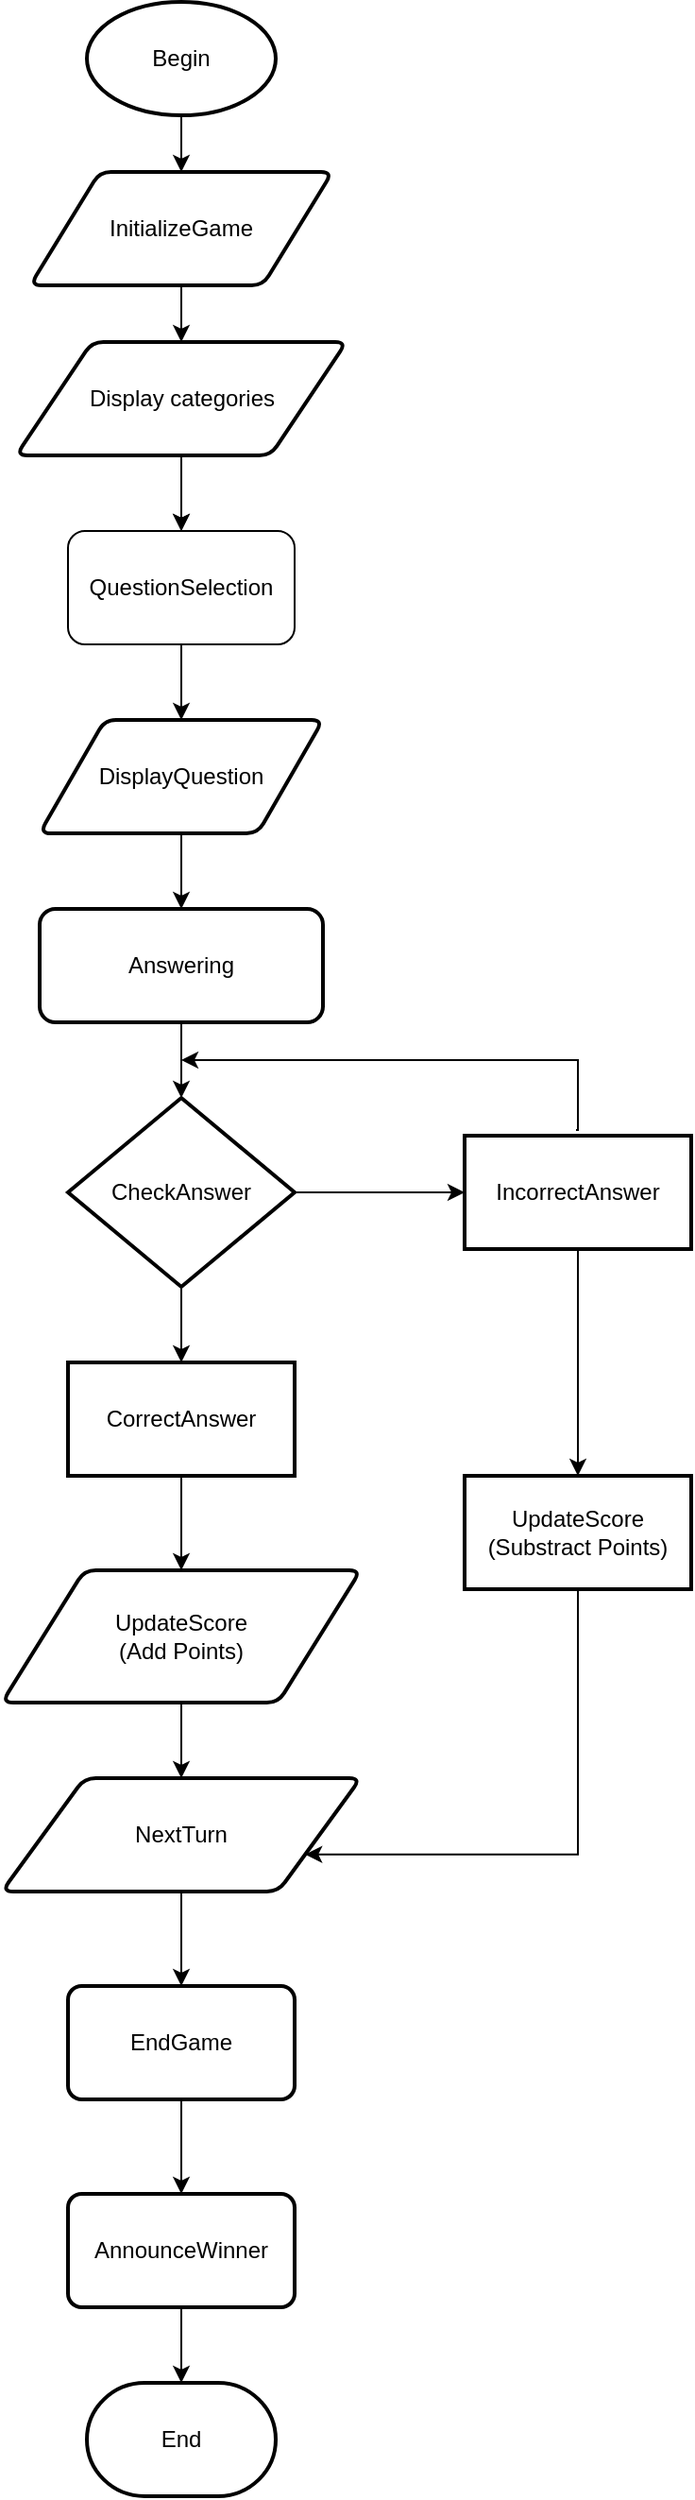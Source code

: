 <mxfile version="24.7.8">
  <diagram name="Page-1" id="8-qI8iUNCv2tnIP4cM6L">
    <mxGraphModel dx="1503" dy="820" grid="1" gridSize="10" guides="1" tooltips="1" connect="1" arrows="1" fold="1" page="1" pageScale="1" pageWidth="850" pageHeight="1100" math="0" shadow="0">
      <root>
        <mxCell id="0" />
        <mxCell id="1" parent="0" />
        <mxCell id="v2ILFtmvY50MkUoZNbYE-10" value="" style="edgeStyle=orthogonalEdgeStyle;rounded=0;orthogonalLoop=1;jettySize=auto;html=1;" parent="1" source="v2ILFtmvY50MkUoZNbYE-2" target="v2ILFtmvY50MkUoZNbYE-4" edge="1">
          <mxGeometry relative="1" as="geometry" />
        </mxCell>
        <mxCell id="v2ILFtmvY50MkUoZNbYE-2" value="Begin" style="strokeWidth=2;html=1;shape=mxgraph.flowchart.start_1;whiteSpace=wrap;" parent="1" vertex="1">
          <mxGeometry x="40" y="40" width="100" height="60" as="geometry" />
        </mxCell>
        <mxCell id="v2ILFtmvY50MkUoZNbYE-3" value="End" style="strokeWidth=2;html=1;shape=mxgraph.flowchart.terminator;whiteSpace=wrap;" parent="1" vertex="1">
          <mxGeometry x="40" y="1300" width="100" height="60" as="geometry" />
        </mxCell>
        <mxCell id="v2ILFtmvY50MkUoZNbYE-9" value="" style="edgeStyle=orthogonalEdgeStyle;rounded=0;orthogonalLoop=1;jettySize=auto;html=1;" parent="1" source="v2ILFtmvY50MkUoZNbYE-4" target="v2ILFtmvY50MkUoZNbYE-8" edge="1">
          <mxGeometry relative="1" as="geometry" />
        </mxCell>
        <mxCell id="v2ILFtmvY50MkUoZNbYE-4" value="&lt;div&gt;InitializeGame&lt;/div&gt;" style="shape=parallelogram;html=1;strokeWidth=2;perimeter=parallelogramPerimeter;rounded=1;arcSize=12;size=0.23;whiteSpace=wrap;" parent="1" vertex="1">
          <mxGeometry x="10" y="130" width="160" height="60" as="geometry" />
        </mxCell>
        <mxCell id="v2ILFtmvY50MkUoZNbYE-13" value="" style="edgeStyle=orthogonalEdgeStyle;rounded=0;orthogonalLoop=1;jettySize=auto;html=1;" parent="1" source="v2ILFtmvY50MkUoZNbYE-8" edge="1">
          <mxGeometry relative="1" as="geometry">
            <mxPoint x="90" y="320" as="targetPoint" />
          </mxGeometry>
        </mxCell>
        <mxCell id="Gtuq3ewXMvMmGX5Lloo4-13" value="" style="edgeStyle=orthogonalEdgeStyle;rounded=0;orthogonalLoop=1;jettySize=auto;html=1;" edge="1" parent="1" source="v2ILFtmvY50MkUoZNbYE-8">
          <mxGeometry relative="1" as="geometry">
            <mxPoint x="90" y="320" as="targetPoint" />
          </mxGeometry>
        </mxCell>
        <mxCell id="v2ILFtmvY50MkUoZNbYE-8" value="&lt;div&gt;Display categories&lt;/div&gt;" style="shape=parallelogram;html=1;strokeWidth=2;perimeter=parallelogramPerimeter;rounded=1;arcSize=12;size=0.23;whiteSpace=wrap;" parent="1" vertex="1">
          <mxGeometry x="2.5" y="220" width="175" height="60" as="geometry" />
        </mxCell>
        <mxCell id="Gtuq3ewXMvMmGX5Lloo4-19" value="" style="edgeStyle=orthogonalEdgeStyle;rounded=0;orthogonalLoop=1;jettySize=auto;html=1;" edge="1" parent="1" source="v2ILFtmvY50MkUoZNbYE-16" target="Gtuq3ewXMvMmGX5Lloo4-3">
          <mxGeometry relative="1" as="geometry" />
        </mxCell>
        <mxCell id="v2ILFtmvY50MkUoZNbYE-16" value="Answering" style="whiteSpace=wrap;html=1;rounded=1;arcSize=14;strokeWidth=2;" parent="1" vertex="1">
          <mxGeometry x="15" y="520" width="150" height="60" as="geometry" />
        </mxCell>
        <mxCell id="Gtuq3ewXMvMmGX5Lloo4-50" value="" style="edgeStyle=orthogonalEdgeStyle;rounded=0;orthogonalLoop=1;jettySize=auto;html=1;" edge="1" parent="1" source="v2ILFtmvY50MkUoZNbYE-25" target="v2ILFtmvY50MkUoZNbYE-30">
          <mxGeometry relative="1" as="geometry" />
        </mxCell>
        <mxCell id="v2ILFtmvY50MkUoZNbYE-25" value="UpdateScore&lt;div&gt;(Add Points)&lt;/div&gt;" style="shape=parallelogram;html=1;strokeWidth=2;perimeter=parallelogramPerimeter;rounded=1;arcSize=12;size=0.23;whiteSpace=wrap;" parent="1" vertex="1">
          <mxGeometry x="-5" y="870" width="190" height="70" as="geometry" />
        </mxCell>
        <mxCell id="Gtuq3ewXMvMmGX5Lloo4-26" value="" style="edgeStyle=orthogonalEdgeStyle;rounded=0;orthogonalLoop=1;jettySize=auto;html=1;" edge="1" parent="1" source="v2ILFtmvY50MkUoZNbYE-30" target="Gtuq3ewXMvMmGX5Lloo4-25">
          <mxGeometry relative="1" as="geometry" />
        </mxCell>
        <mxCell id="v2ILFtmvY50MkUoZNbYE-30" value="NextTurn" style="shape=parallelogram;html=1;strokeWidth=2;perimeter=parallelogramPerimeter;rounded=1;arcSize=12;size=0.23;whiteSpace=wrap;" parent="1" vertex="1">
          <mxGeometry x="-5" y="980" width="190" height="60" as="geometry" />
        </mxCell>
        <mxCell id="Gtuq3ewXMvMmGX5Lloo4-6" value="" style="edgeStyle=orthogonalEdgeStyle;rounded=0;orthogonalLoop=1;jettySize=auto;html=1;" edge="1" parent="1" source="Gtuq3ewXMvMmGX5Lloo4-3" target="Gtuq3ewXMvMmGX5Lloo4-5">
          <mxGeometry relative="1" as="geometry" />
        </mxCell>
        <mxCell id="Gtuq3ewXMvMmGX5Lloo4-7" style="edgeStyle=orthogonalEdgeStyle;rounded=0;orthogonalLoop=1;jettySize=auto;html=1;exitX=0.5;exitY=1;exitDx=0;exitDy=0;exitPerimeter=0;" edge="1" parent="1" source="Gtuq3ewXMvMmGX5Lloo4-3">
          <mxGeometry relative="1" as="geometry">
            <mxPoint x="90" y="770" as="targetPoint" />
          </mxGeometry>
        </mxCell>
        <mxCell id="Gtuq3ewXMvMmGX5Lloo4-12" value="" style="edgeStyle=orthogonalEdgeStyle;rounded=0;orthogonalLoop=1;jettySize=auto;html=1;" edge="1" parent="1" source="Gtuq3ewXMvMmGX5Lloo4-3" target="Gtuq3ewXMvMmGX5Lloo4-11">
          <mxGeometry relative="1" as="geometry" />
        </mxCell>
        <mxCell id="Gtuq3ewXMvMmGX5Lloo4-3" value="CheckAnswer" style="strokeWidth=2;html=1;shape=mxgraph.flowchart.decision;whiteSpace=wrap;" vertex="1" parent="1">
          <mxGeometry x="30" y="620" width="120" height="100" as="geometry" />
        </mxCell>
        <mxCell id="Gtuq3ewXMvMmGX5Lloo4-31" value="" style="edgeStyle=orthogonalEdgeStyle;rounded=0;orthogonalLoop=1;jettySize=auto;html=1;" edge="1" parent="1" source="Gtuq3ewXMvMmGX5Lloo4-5" target="Gtuq3ewXMvMmGX5Lloo4-30">
          <mxGeometry relative="1" as="geometry" />
        </mxCell>
        <mxCell id="Gtuq3ewXMvMmGX5Lloo4-53" style="edgeStyle=orthogonalEdgeStyle;rounded=0;orthogonalLoop=1;jettySize=auto;html=1;exitX=0.325;exitY=-0.05;exitDx=0;exitDy=0;exitPerimeter=0;" edge="1" parent="1">
          <mxGeometry relative="1" as="geometry">
            <mxPoint x="299" y="637" as="sourcePoint" />
            <mxPoint x="90" y="600" as="targetPoint" />
            <Array as="points">
              <mxPoint x="300" y="637" />
              <mxPoint x="300" y="600" />
              <mxPoint x="110" y="600" />
            </Array>
          </mxGeometry>
        </mxCell>
        <mxCell id="Gtuq3ewXMvMmGX5Lloo4-5" value="IncorrectAnswer" style="whiteSpace=wrap;html=1;strokeWidth=2;" vertex="1" parent="1">
          <mxGeometry x="240" y="640" width="120" height="60" as="geometry" />
        </mxCell>
        <mxCell id="Gtuq3ewXMvMmGX5Lloo4-33" value="" style="edgeStyle=orthogonalEdgeStyle;rounded=0;orthogonalLoop=1;jettySize=auto;html=1;" edge="1" parent="1" source="Gtuq3ewXMvMmGX5Lloo4-11" target="v2ILFtmvY50MkUoZNbYE-25">
          <mxGeometry relative="1" as="geometry" />
        </mxCell>
        <mxCell id="Gtuq3ewXMvMmGX5Lloo4-11" value="CorrectAnswer" style="whiteSpace=wrap;html=1;strokeWidth=2;" vertex="1" parent="1">
          <mxGeometry x="30" y="760" width="120" height="60" as="geometry" />
        </mxCell>
        <mxCell id="Gtuq3ewXMvMmGX5Lloo4-17" value="" style="edgeStyle=orthogonalEdgeStyle;rounded=0;orthogonalLoop=1;jettySize=auto;html=1;" edge="1" parent="1" source="Gtuq3ewXMvMmGX5Lloo4-14" target="Gtuq3ewXMvMmGX5Lloo4-16">
          <mxGeometry relative="1" as="geometry" />
        </mxCell>
        <mxCell id="Gtuq3ewXMvMmGX5Lloo4-14" value="QuestionSelection" style="rounded=1;whiteSpace=wrap;html=1;" vertex="1" parent="1">
          <mxGeometry x="30" y="320" width="120" height="60" as="geometry" />
        </mxCell>
        <mxCell id="Gtuq3ewXMvMmGX5Lloo4-18" value="" style="edgeStyle=orthogonalEdgeStyle;rounded=0;orthogonalLoop=1;jettySize=auto;html=1;" edge="1" parent="1" source="Gtuq3ewXMvMmGX5Lloo4-16" target="v2ILFtmvY50MkUoZNbYE-16">
          <mxGeometry relative="1" as="geometry" />
        </mxCell>
        <mxCell id="Gtuq3ewXMvMmGX5Lloo4-16" value="DisplayQuestion" style="shape=parallelogram;html=1;strokeWidth=2;perimeter=parallelogramPerimeter;whiteSpace=wrap;rounded=1;arcSize=12;size=0.23;" vertex="1" parent="1">
          <mxGeometry x="15" y="420" width="150" height="60" as="geometry" />
        </mxCell>
        <mxCell id="Gtuq3ewXMvMmGX5Lloo4-28" value="" style="edgeStyle=orthogonalEdgeStyle;rounded=0;orthogonalLoop=1;jettySize=auto;html=1;" edge="1" parent="1" source="Gtuq3ewXMvMmGX5Lloo4-25" target="Gtuq3ewXMvMmGX5Lloo4-27">
          <mxGeometry relative="1" as="geometry" />
        </mxCell>
        <mxCell id="Gtuq3ewXMvMmGX5Lloo4-25" value="EndGame" style="whiteSpace=wrap;html=1;strokeWidth=2;rounded=1;arcSize=12;" vertex="1" parent="1">
          <mxGeometry x="30" y="1090" width="120" height="60" as="geometry" />
        </mxCell>
        <mxCell id="Gtuq3ewXMvMmGX5Lloo4-27" value="AnnounceWinner" style="whiteSpace=wrap;html=1;strokeWidth=2;rounded=1;arcSize=12;" vertex="1" parent="1">
          <mxGeometry x="30" y="1200" width="120" height="60" as="geometry" />
        </mxCell>
        <mxCell id="Gtuq3ewXMvMmGX5Lloo4-51" style="edgeStyle=orthogonalEdgeStyle;rounded=0;orthogonalLoop=1;jettySize=auto;html=1;entryX=1;entryY=0.75;entryDx=0;entryDy=0;" edge="1" parent="1" source="Gtuq3ewXMvMmGX5Lloo4-30" target="v2ILFtmvY50MkUoZNbYE-30">
          <mxGeometry relative="1" as="geometry">
            <Array as="points">
              <mxPoint x="300" y="1020" />
            </Array>
          </mxGeometry>
        </mxCell>
        <mxCell id="Gtuq3ewXMvMmGX5Lloo4-30" value="UpdateScore&lt;div&gt;(Substract Points)&lt;/div&gt;" style="whiteSpace=wrap;html=1;strokeWidth=2;" vertex="1" parent="1">
          <mxGeometry x="240" y="820" width="120" height="60" as="geometry" />
        </mxCell>
        <mxCell id="Gtuq3ewXMvMmGX5Lloo4-54" style="edgeStyle=orthogonalEdgeStyle;rounded=0;orthogonalLoop=1;jettySize=auto;html=1;exitX=0.5;exitY=1;exitDx=0;exitDy=0;entryX=0.5;entryY=0;entryDx=0;entryDy=0;entryPerimeter=0;" edge="1" parent="1" source="Gtuq3ewXMvMmGX5Lloo4-27" target="v2ILFtmvY50MkUoZNbYE-3">
          <mxGeometry relative="1" as="geometry" />
        </mxCell>
      </root>
    </mxGraphModel>
  </diagram>
</mxfile>
